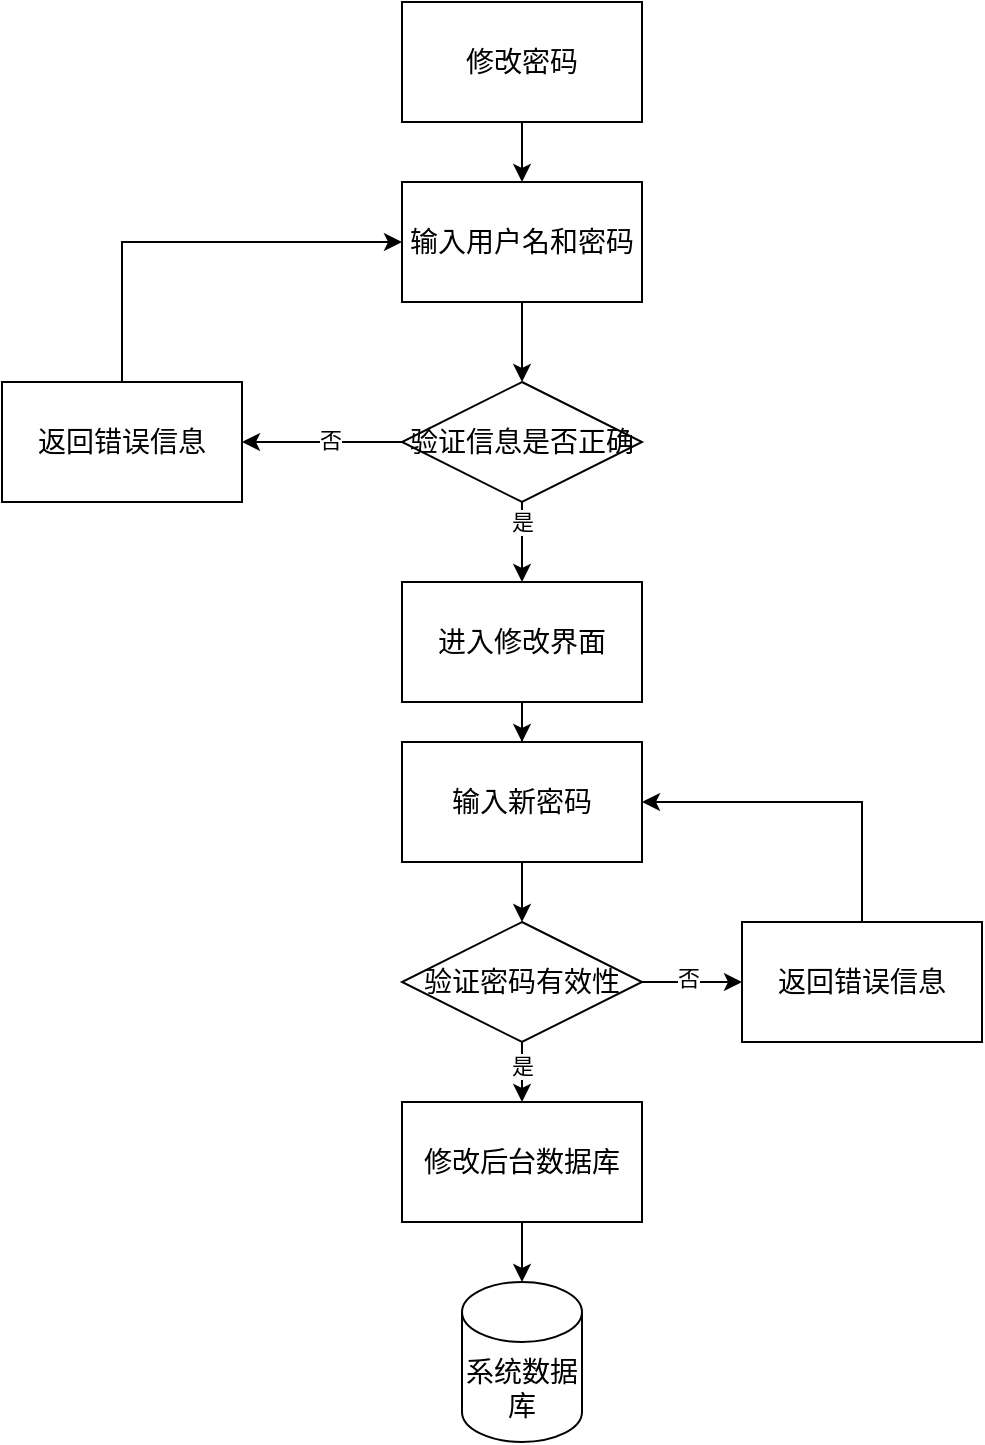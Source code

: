 <mxfile version="24.4.9" type="github">
  <diagram name="第 1 页" id="J9l3Axjx9WDYRFbsuB5i">
    <mxGraphModel dx="1195" dy="658" grid="1" gridSize="10" guides="1" tooltips="1" connect="1" arrows="1" fold="1" page="1" pageScale="1" pageWidth="827" pageHeight="1169" math="0" shadow="0">
      <root>
        <mxCell id="0" />
        <mxCell id="1" parent="0" />
        <mxCell id="tM-YEnRmtsdziWzni7iV-15" value="" style="edgeStyle=orthogonalEdgeStyle;rounded=0;orthogonalLoop=1;jettySize=auto;html=1;" edge="1" parent="1" source="tM-YEnRmtsdziWzni7iV-1" target="tM-YEnRmtsdziWzni7iV-2">
          <mxGeometry relative="1" as="geometry" />
        </mxCell>
        <mxCell id="tM-YEnRmtsdziWzni7iV-1" value="修改密码" style="whiteSpace=wrap;html=1;fontFamily=Helvetica;fontSize=14;" vertex="1" parent="1">
          <mxGeometry x="210" y="50" width="120" height="60" as="geometry" />
        </mxCell>
        <mxCell id="tM-YEnRmtsdziWzni7iV-16" value="" style="edgeStyle=orthogonalEdgeStyle;rounded=0;orthogonalLoop=1;jettySize=auto;html=1;" edge="1" parent="1" source="tM-YEnRmtsdziWzni7iV-2" target="tM-YEnRmtsdziWzni7iV-11">
          <mxGeometry relative="1" as="geometry" />
        </mxCell>
        <mxCell id="tM-YEnRmtsdziWzni7iV-2" value="输入用户名和密码" style="whiteSpace=wrap;html=1;fontFamily=Helvetica;fontSize=14;" vertex="1" parent="1">
          <mxGeometry x="210" y="140" width="120" height="60" as="geometry" />
        </mxCell>
        <mxCell id="tM-YEnRmtsdziWzni7iV-21" value="" style="edgeStyle=orthogonalEdgeStyle;rounded=0;orthogonalLoop=1;jettySize=auto;html=1;" edge="1" parent="1" source="tM-YEnRmtsdziWzni7iV-3" target="tM-YEnRmtsdziWzni7iV-8">
          <mxGeometry relative="1" as="geometry" />
        </mxCell>
        <mxCell id="tM-YEnRmtsdziWzni7iV-3" value="进入修改界面" style="whiteSpace=wrap;html=1;fontFamily=Helvetica;fontSize=14;" vertex="1" parent="1">
          <mxGeometry x="210" y="340" width="120" height="60" as="geometry" />
        </mxCell>
        <mxCell id="tM-YEnRmtsdziWzni7iV-30" style="edgeStyle=orthogonalEdgeStyle;rounded=0;orthogonalLoop=1;jettySize=auto;html=1;exitX=0.5;exitY=0;exitDx=0;exitDy=0;entryX=0;entryY=0.5;entryDx=0;entryDy=0;" edge="1" parent="1" source="tM-YEnRmtsdziWzni7iV-7" target="tM-YEnRmtsdziWzni7iV-2">
          <mxGeometry relative="1" as="geometry" />
        </mxCell>
        <mxCell id="tM-YEnRmtsdziWzni7iV-7" value="返回错误信息" style="whiteSpace=wrap;html=1;fontSize=14;" vertex="1" parent="1">
          <mxGeometry x="10" y="240" width="120" height="60" as="geometry" />
        </mxCell>
        <mxCell id="tM-YEnRmtsdziWzni7iV-22" value="" style="edgeStyle=orthogonalEdgeStyle;rounded=0;orthogonalLoop=1;jettySize=auto;html=1;" edge="1" parent="1" source="tM-YEnRmtsdziWzni7iV-8" target="tM-YEnRmtsdziWzni7iV-10">
          <mxGeometry relative="1" as="geometry" />
        </mxCell>
        <mxCell id="tM-YEnRmtsdziWzni7iV-8" value="输入新密码" style="whiteSpace=wrap;html=1;fontFamily=Helvetica;fontSize=14;" vertex="1" parent="1">
          <mxGeometry x="210" y="420" width="120" height="60" as="geometry" />
        </mxCell>
        <mxCell id="tM-YEnRmtsdziWzni7iV-24" value="" style="edgeStyle=orthogonalEdgeStyle;rounded=0;orthogonalLoop=1;jettySize=auto;html=1;" edge="1" parent="1" source="tM-YEnRmtsdziWzni7iV-10" target="tM-YEnRmtsdziWzni7iV-12">
          <mxGeometry relative="1" as="geometry" />
        </mxCell>
        <mxCell id="tM-YEnRmtsdziWzni7iV-26" value="否" style="edgeLabel;html=1;align=center;verticalAlign=middle;resizable=0;points=[];" vertex="1" connectable="0" parent="tM-YEnRmtsdziWzni7iV-24">
          <mxGeometry x="-0.072" y="2" relative="1" as="geometry">
            <mxPoint as="offset" />
          </mxGeometry>
        </mxCell>
        <mxCell id="tM-YEnRmtsdziWzni7iV-27" value="" style="edgeStyle=orthogonalEdgeStyle;rounded=0;orthogonalLoop=1;jettySize=auto;html=1;" edge="1" parent="1" source="tM-YEnRmtsdziWzni7iV-10" target="tM-YEnRmtsdziWzni7iV-13">
          <mxGeometry relative="1" as="geometry" />
        </mxCell>
        <mxCell id="tM-YEnRmtsdziWzni7iV-28" value="是" style="edgeLabel;html=1;align=center;verticalAlign=middle;resizable=0;points=[];" vertex="1" connectable="0" parent="tM-YEnRmtsdziWzni7iV-27">
          <mxGeometry x="0.284" relative="1" as="geometry">
            <mxPoint as="offset" />
          </mxGeometry>
        </mxCell>
        <mxCell id="tM-YEnRmtsdziWzni7iV-10" value="验证密码有效性" style="rhombus;whiteSpace=wrap;html=1;fontFamily=Helvetica;fontSize=14;" vertex="1" parent="1">
          <mxGeometry x="210" y="510" width="120" height="60" as="geometry" />
        </mxCell>
        <mxCell id="tM-YEnRmtsdziWzni7iV-17" value="" style="edgeStyle=orthogonalEdgeStyle;rounded=0;orthogonalLoop=1;jettySize=auto;html=1;" edge="1" parent="1" source="tM-YEnRmtsdziWzni7iV-11" target="tM-YEnRmtsdziWzni7iV-7">
          <mxGeometry relative="1" as="geometry" />
        </mxCell>
        <mxCell id="tM-YEnRmtsdziWzni7iV-18" value="否" style="edgeLabel;html=1;align=center;verticalAlign=middle;resizable=0;points=[];" vertex="1" connectable="0" parent="tM-YEnRmtsdziWzni7iV-17">
          <mxGeometry x="-0.104" y="-1" relative="1" as="geometry">
            <mxPoint as="offset" />
          </mxGeometry>
        </mxCell>
        <mxCell id="tM-YEnRmtsdziWzni7iV-19" value="" style="edgeStyle=orthogonalEdgeStyle;rounded=0;orthogonalLoop=1;jettySize=auto;html=1;" edge="1" parent="1" source="tM-YEnRmtsdziWzni7iV-11" target="tM-YEnRmtsdziWzni7iV-3">
          <mxGeometry relative="1" as="geometry" />
        </mxCell>
        <mxCell id="tM-YEnRmtsdziWzni7iV-20" value="是" style="edgeLabel;html=1;align=center;verticalAlign=middle;resizable=0;points=[];" vertex="1" connectable="0" parent="tM-YEnRmtsdziWzni7iV-19">
          <mxGeometry x="-0.66" y="1" relative="1" as="geometry">
            <mxPoint x="-1" y="3" as="offset" />
          </mxGeometry>
        </mxCell>
        <mxCell id="tM-YEnRmtsdziWzni7iV-11" value="验证信息是否正确" style="rhombus;whiteSpace=wrap;html=1;fontFamily=Helvetica;fontSize=14;" vertex="1" parent="1">
          <mxGeometry x="210" y="240" width="120" height="60" as="geometry" />
        </mxCell>
        <mxCell id="tM-YEnRmtsdziWzni7iV-31" style="edgeStyle=orthogonalEdgeStyle;rounded=0;orthogonalLoop=1;jettySize=auto;html=1;exitX=0.5;exitY=0;exitDx=0;exitDy=0;entryX=1;entryY=0.5;entryDx=0;entryDy=0;" edge="1" parent="1" source="tM-YEnRmtsdziWzni7iV-12" target="tM-YEnRmtsdziWzni7iV-8">
          <mxGeometry relative="1" as="geometry" />
        </mxCell>
        <mxCell id="tM-YEnRmtsdziWzni7iV-12" value="返回错误信息" style="whiteSpace=wrap;html=1;fontFamily=Helvetica;fontSize=14;" vertex="1" parent="1">
          <mxGeometry x="380" y="510" width="120" height="60" as="geometry" />
        </mxCell>
        <mxCell id="tM-YEnRmtsdziWzni7iV-29" value="" style="edgeStyle=orthogonalEdgeStyle;rounded=0;orthogonalLoop=1;jettySize=auto;html=1;" edge="1" parent="1" source="tM-YEnRmtsdziWzni7iV-13" target="tM-YEnRmtsdziWzni7iV-14">
          <mxGeometry relative="1" as="geometry" />
        </mxCell>
        <mxCell id="tM-YEnRmtsdziWzni7iV-13" value="修改后台数据库" style="whiteSpace=wrap;html=1;fontFamily=Helvetica;fontSize=14;" vertex="1" parent="1">
          <mxGeometry x="210" y="600" width="120" height="60" as="geometry" />
        </mxCell>
        <mxCell id="tM-YEnRmtsdziWzni7iV-14" value="系统数据库" style="shape=cylinder3;whiteSpace=wrap;html=1;boundedLbl=1;backgroundOutline=1;size=15;fontFamily=Helvetica;fontSize=14;" vertex="1" parent="1">
          <mxGeometry x="240" y="690" width="60" height="80" as="geometry" />
        </mxCell>
      </root>
    </mxGraphModel>
  </diagram>
</mxfile>
